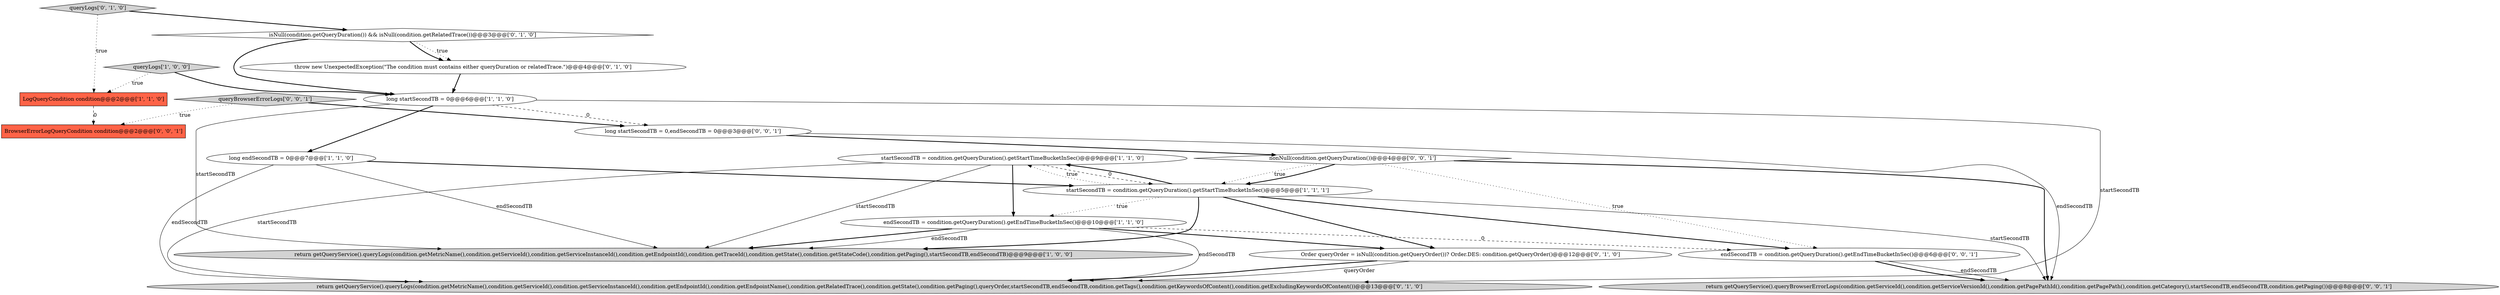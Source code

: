digraph {
7 [style = filled, label = "startSecondTB = condition.getQueryDuration().getStartTimeBucketInSec()@@@9@@@['1', '1', '0']", fillcolor = white, shape = ellipse image = "AAA0AAABBB1BBB"];
13 [style = filled, label = "nonNull(condition.getQueryDuration())@@@4@@@['0', '0', '1']", fillcolor = white, shape = diamond image = "AAA0AAABBB3BBB"];
11 [style = filled, label = "queryLogs['0', '1', '0']", fillcolor = lightgray, shape = diamond image = "AAA0AAABBB2BBB"];
0 [style = filled, label = "long endSecondTB = 0@@@7@@@['1', '1', '0']", fillcolor = white, shape = ellipse image = "AAA0AAABBB1BBB"];
18 [style = filled, label = "BrowserErrorLogQueryCondition condition@@@2@@@['0', '0', '1']", fillcolor = tomato, shape = box image = "AAA0AAABBB3BBB"];
14 [style = filled, label = "long startSecondTB = 0,endSecondTB = 0@@@3@@@['0', '0', '1']", fillcolor = white, shape = ellipse image = "AAA0AAABBB3BBB"];
10 [style = filled, label = "return getQueryService().queryLogs(condition.getMetricName(),condition.getServiceId(),condition.getServiceInstanceId(),condition.getEndpointId(),condition.getEndpointName(),condition.getRelatedTrace(),condition.getState(),condition.getPaging(),queryOrder,startSecondTB,endSecondTB,condition.getTags(),condition.getKeywordsOfContent(),condition.getExcludingKeywordsOfContent())@@@13@@@['0', '1', '0']", fillcolor = lightgray, shape = ellipse image = "AAA1AAABBB2BBB"];
3 [style = filled, label = "queryLogs['1', '0', '0']", fillcolor = lightgray, shape = diamond image = "AAA0AAABBB1BBB"];
12 [style = filled, label = "throw new UnexpectedException(\"The condition must contains either queryDuration or relatedTrace.\")@@@4@@@['0', '1', '0']", fillcolor = white, shape = ellipse image = "AAA1AAABBB2BBB"];
16 [style = filled, label = "return getQueryService().queryBrowserErrorLogs(condition.getServiceId(),condition.getServiceVersionId(),condition.getPagePathId(),condition.getPagePath(),condition.getCategory(),startSecondTB,endSecondTB,condition.getPaging())@@@8@@@['0', '0', '1']", fillcolor = lightgray, shape = ellipse image = "AAA0AAABBB3BBB"];
5 [style = filled, label = "long startSecondTB = 0@@@6@@@['1', '1', '0']", fillcolor = white, shape = ellipse image = "AAA0AAABBB1BBB"];
4 [style = filled, label = "LogQueryCondition condition@@@2@@@['1', '1', '0']", fillcolor = tomato, shape = box image = "AAA0AAABBB1BBB"];
6 [style = filled, label = "endSecondTB = condition.getQueryDuration().getEndTimeBucketInSec()@@@10@@@['1', '1', '0']", fillcolor = white, shape = ellipse image = "AAA0AAABBB1BBB"];
2 [style = filled, label = "startSecondTB = condition.getQueryDuration().getStartTimeBucketInSec()@@@5@@@['1', '1', '1']", fillcolor = white, shape = ellipse image = "AAA0AAABBB1BBB"];
15 [style = filled, label = "endSecondTB = condition.getQueryDuration().getEndTimeBucketInSec()@@@6@@@['0', '0', '1']", fillcolor = white, shape = ellipse image = "AAA0AAABBB3BBB"];
1 [style = filled, label = "return getQueryService().queryLogs(condition.getMetricName(),condition.getServiceId(),condition.getServiceInstanceId(),condition.getEndpointId(),condition.getTraceId(),condition.getState(),condition.getStateCode(),condition.getPaging(),startSecondTB,endSecondTB)@@@9@@@['1', '0', '0']", fillcolor = lightgray, shape = ellipse image = "AAA0AAABBB1BBB"];
17 [style = filled, label = "queryBrowserErrorLogs['0', '0', '1']", fillcolor = lightgray, shape = diamond image = "AAA0AAABBB3BBB"];
8 [style = filled, label = "Order queryOrder = isNull(condition.getQueryOrder())? Order.DES: condition.getQueryOrder()@@@12@@@['0', '1', '0']", fillcolor = white, shape = ellipse image = "AAA0AAABBB2BBB"];
9 [style = filled, label = "isNull(condition.getQueryDuration()) && isNull(condition.getRelatedTrace())@@@3@@@['0', '1', '0']", fillcolor = white, shape = diamond image = "AAA1AAABBB2BBB"];
17->18 [style = dotted, label="true"];
5->14 [style = dashed, label="0"];
15->16 [style = solid, label="endSecondTB"];
2->16 [style = solid, label="startSecondTB"];
6->1 [style = solid, label="endSecondTB"];
2->7 [style = bold, label=""];
7->6 [style = bold, label=""];
14->13 [style = bold, label=""];
8->10 [style = solid, label="queryOrder"];
11->9 [style = bold, label=""];
0->10 [style = solid, label="endSecondTB"];
17->14 [style = bold, label=""];
2->6 [style = dotted, label="true"];
0->1 [style = solid, label="endSecondTB"];
7->1 [style = solid, label="startSecondTB"];
6->8 [style = bold, label=""];
3->5 [style = bold, label=""];
7->10 [style = solid, label="startSecondTB"];
2->8 [style = bold, label=""];
5->10 [style = solid, label="startSecondTB"];
6->10 [style = solid, label="endSecondTB"];
12->5 [style = bold, label=""];
5->0 [style = bold, label=""];
13->2 [style = dotted, label="true"];
14->16 [style = solid, label="endSecondTB"];
3->4 [style = dotted, label="true"];
13->16 [style = bold, label=""];
2->1 [style = bold, label=""];
15->16 [style = bold, label=""];
7->2 [style = dashed, label="0"];
5->1 [style = solid, label="startSecondTB"];
11->4 [style = dotted, label="true"];
4->18 [style = dashed, label="0"];
13->15 [style = dotted, label="true"];
6->15 [style = dashed, label="0"];
0->2 [style = bold, label=""];
9->12 [style = dotted, label="true"];
13->2 [style = bold, label=""];
9->5 [style = bold, label=""];
6->1 [style = bold, label=""];
2->15 [style = bold, label=""];
8->10 [style = bold, label=""];
2->7 [style = dotted, label="true"];
9->12 [style = bold, label=""];
}
